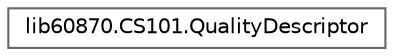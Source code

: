 digraph "Graphical Class Hierarchy"
{
 // LATEX_PDF_SIZE
  bgcolor="transparent";
  edge [fontname=Helvetica,fontsize=10,labelfontname=Helvetica,labelfontsize=10];
  node [fontname=Helvetica,fontsize=10,shape=box,height=0.2,width=0.4];
  rankdir="LR";
  Node0 [id="Node000000",label="lib60870.CS101.QualityDescriptor",height=0.2,width=0.4,color="grey40", fillcolor="white", style="filled",URL="$classlib60870_1_1_c_s101_1_1_quality_descriptor.html",tooltip=" "];
}
